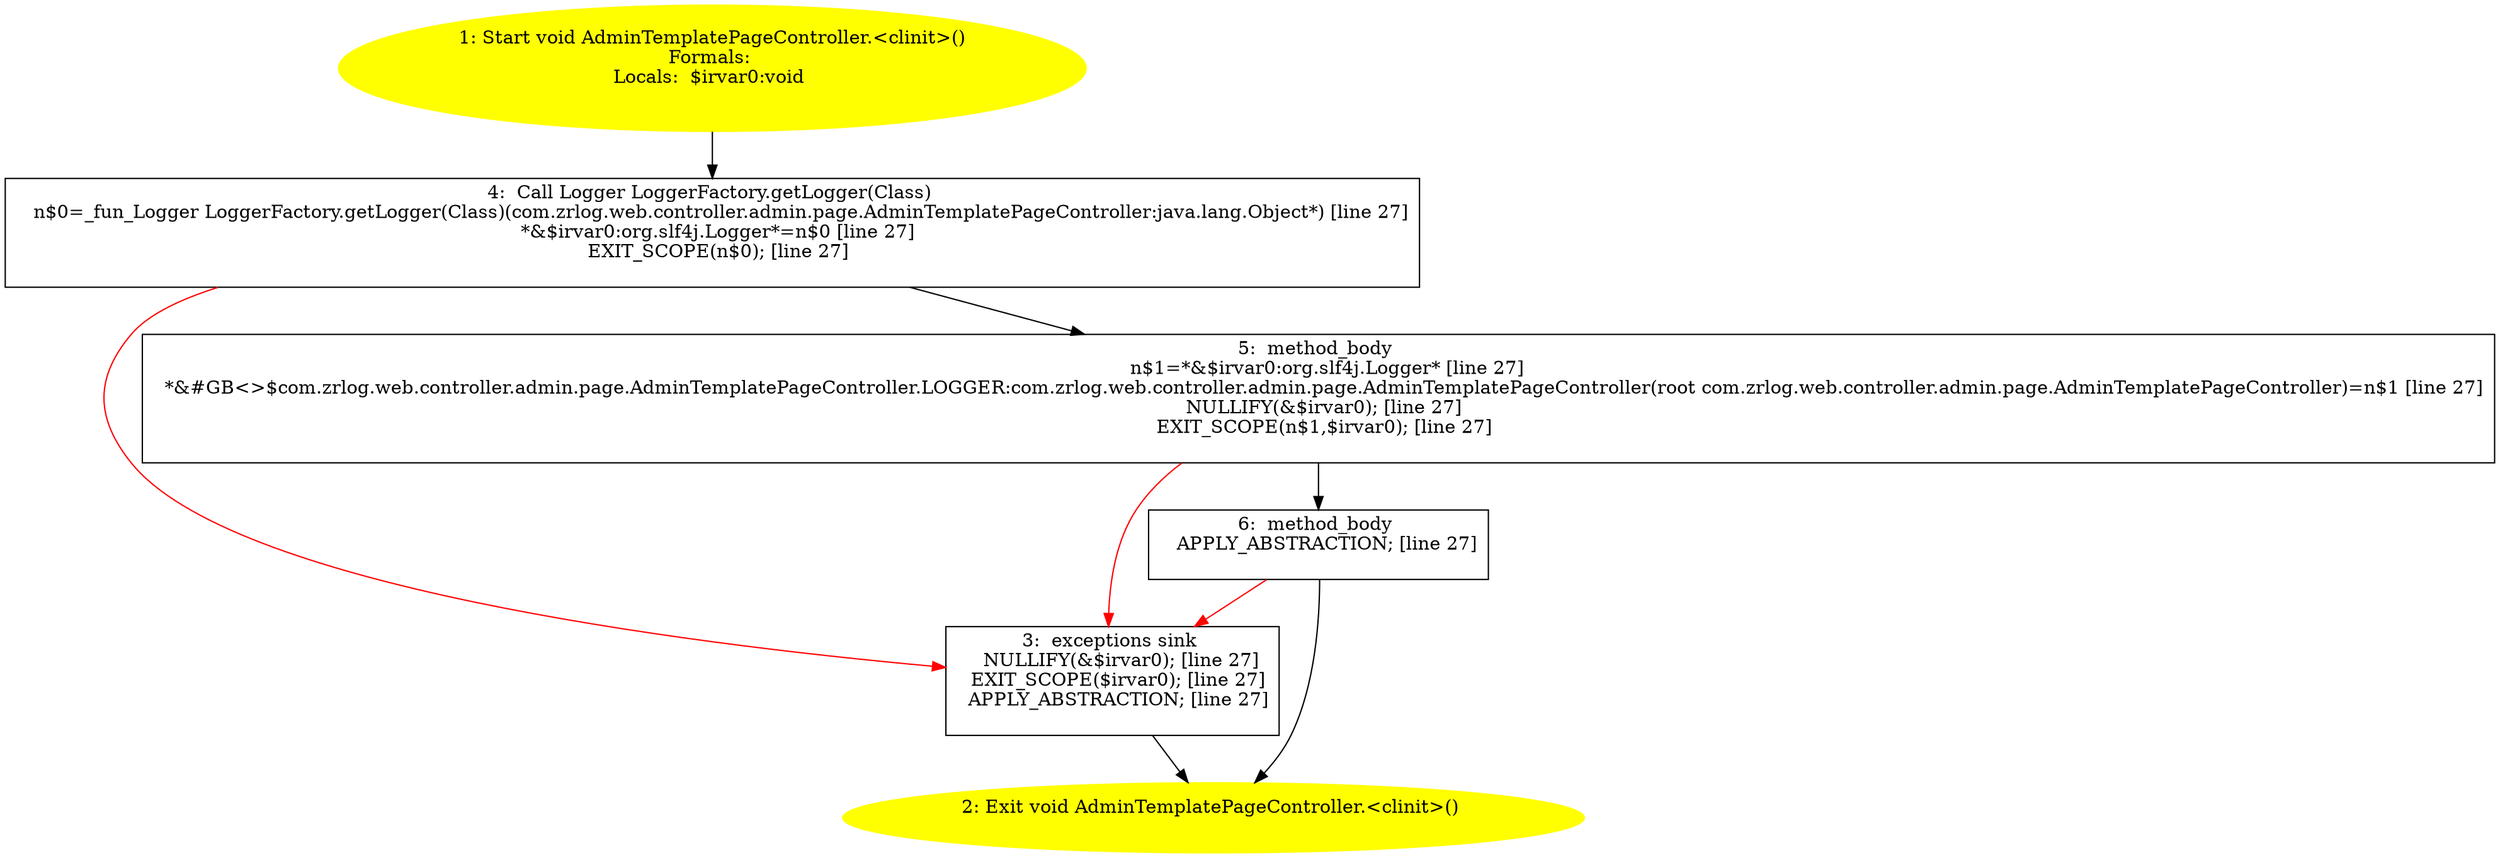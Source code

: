 /* @generated */
digraph cfg {
"com.zrlog.web.controller.admin.page.AdminTemplatePageController.<clinit>():void.2c941bafdc4fdf22d40774bf9df60bbb_1" [label="1: Start void AdminTemplatePageController.<clinit>()\nFormals: \nLocals:  $irvar0:void \n  " color=yellow style=filled]
	

	 "com.zrlog.web.controller.admin.page.AdminTemplatePageController.<clinit>():void.2c941bafdc4fdf22d40774bf9df60bbb_1" -> "com.zrlog.web.controller.admin.page.AdminTemplatePageController.<clinit>():void.2c941bafdc4fdf22d40774bf9df60bbb_4" ;
"com.zrlog.web.controller.admin.page.AdminTemplatePageController.<clinit>():void.2c941bafdc4fdf22d40774bf9df60bbb_2" [label="2: Exit void AdminTemplatePageController.<clinit>() \n  " color=yellow style=filled]
	

"com.zrlog.web.controller.admin.page.AdminTemplatePageController.<clinit>():void.2c941bafdc4fdf22d40774bf9df60bbb_3" [label="3:  exceptions sink \n   NULLIFY(&$irvar0); [line 27]\n  EXIT_SCOPE($irvar0); [line 27]\n  APPLY_ABSTRACTION; [line 27]\n " shape="box"]
	

	 "com.zrlog.web.controller.admin.page.AdminTemplatePageController.<clinit>():void.2c941bafdc4fdf22d40774bf9df60bbb_3" -> "com.zrlog.web.controller.admin.page.AdminTemplatePageController.<clinit>():void.2c941bafdc4fdf22d40774bf9df60bbb_2" ;
"com.zrlog.web.controller.admin.page.AdminTemplatePageController.<clinit>():void.2c941bafdc4fdf22d40774bf9df60bbb_4" [label="4:  Call Logger LoggerFactory.getLogger(Class) \n   n$0=_fun_Logger LoggerFactory.getLogger(Class)(com.zrlog.web.controller.admin.page.AdminTemplatePageController:java.lang.Object*) [line 27]\n  *&$irvar0:org.slf4j.Logger*=n$0 [line 27]\n  EXIT_SCOPE(n$0); [line 27]\n " shape="box"]
	

	 "com.zrlog.web.controller.admin.page.AdminTemplatePageController.<clinit>():void.2c941bafdc4fdf22d40774bf9df60bbb_4" -> "com.zrlog.web.controller.admin.page.AdminTemplatePageController.<clinit>():void.2c941bafdc4fdf22d40774bf9df60bbb_5" ;
	 "com.zrlog.web.controller.admin.page.AdminTemplatePageController.<clinit>():void.2c941bafdc4fdf22d40774bf9df60bbb_4" -> "com.zrlog.web.controller.admin.page.AdminTemplatePageController.<clinit>():void.2c941bafdc4fdf22d40774bf9df60bbb_3" [color="red" ];
"com.zrlog.web.controller.admin.page.AdminTemplatePageController.<clinit>():void.2c941bafdc4fdf22d40774bf9df60bbb_5" [label="5:  method_body \n   n$1=*&$irvar0:org.slf4j.Logger* [line 27]\n  *&#GB<>$com.zrlog.web.controller.admin.page.AdminTemplatePageController.LOGGER:com.zrlog.web.controller.admin.page.AdminTemplatePageController(root com.zrlog.web.controller.admin.page.AdminTemplatePageController)=n$1 [line 27]\n  NULLIFY(&$irvar0); [line 27]\n  EXIT_SCOPE(n$1,$irvar0); [line 27]\n " shape="box"]
	

	 "com.zrlog.web.controller.admin.page.AdminTemplatePageController.<clinit>():void.2c941bafdc4fdf22d40774bf9df60bbb_5" -> "com.zrlog.web.controller.admin.page.AdminTemplatePageController.<clinit>():void.2c941bafdc4fdf22d40774bf9df60bbb_6" ;
	 "com.zrlog.web.controller.admin.page.AdminTemplatePageController.<clinit>():void.2c941bafdc4fdf22d40774bf9df60bbb_5" -> "com.zrlog.web.controller.admin.page.AdminTemplatePageController.<clinit>():void.2c941bafdc4fdf22d40774bf9df60bbb_3" [color="red" ];
"com.zrlog.web.controller.admin.page.AdminTemplatePageController.<clinit>():void.2c941bafdc4fdf22d40774bf9df60bbb_6" [label="6:  method_body \n   APPLY_ABSTRACTION; [line 27]\n " shape="box"]
	

	 "com.zrlog.web.controller.admin.page.AdminTemplatePageController.<clinit>():void.2c941bafdc4fdf22d40774bf9df60bbb_6" -> "com.zrlog.web.controller.admin.page.AdminTemplatePageController.<clinit>():void.2c941bafdc4fdf22d40774bf9df60bbb_2" ;
	 "com.zrlog.web.controller.admin.page.AdminTemplatePageController.<clinit>():void.2c941bafdc4fdf22d40774bf9df60bbb_6" -> "com.zrlog.web.controller.admin.page.AdminTemplatePageController.<clinit>():void.2c941bafdc4fdf22d40774bf9df60bbb_3" [color="red" ];
}
